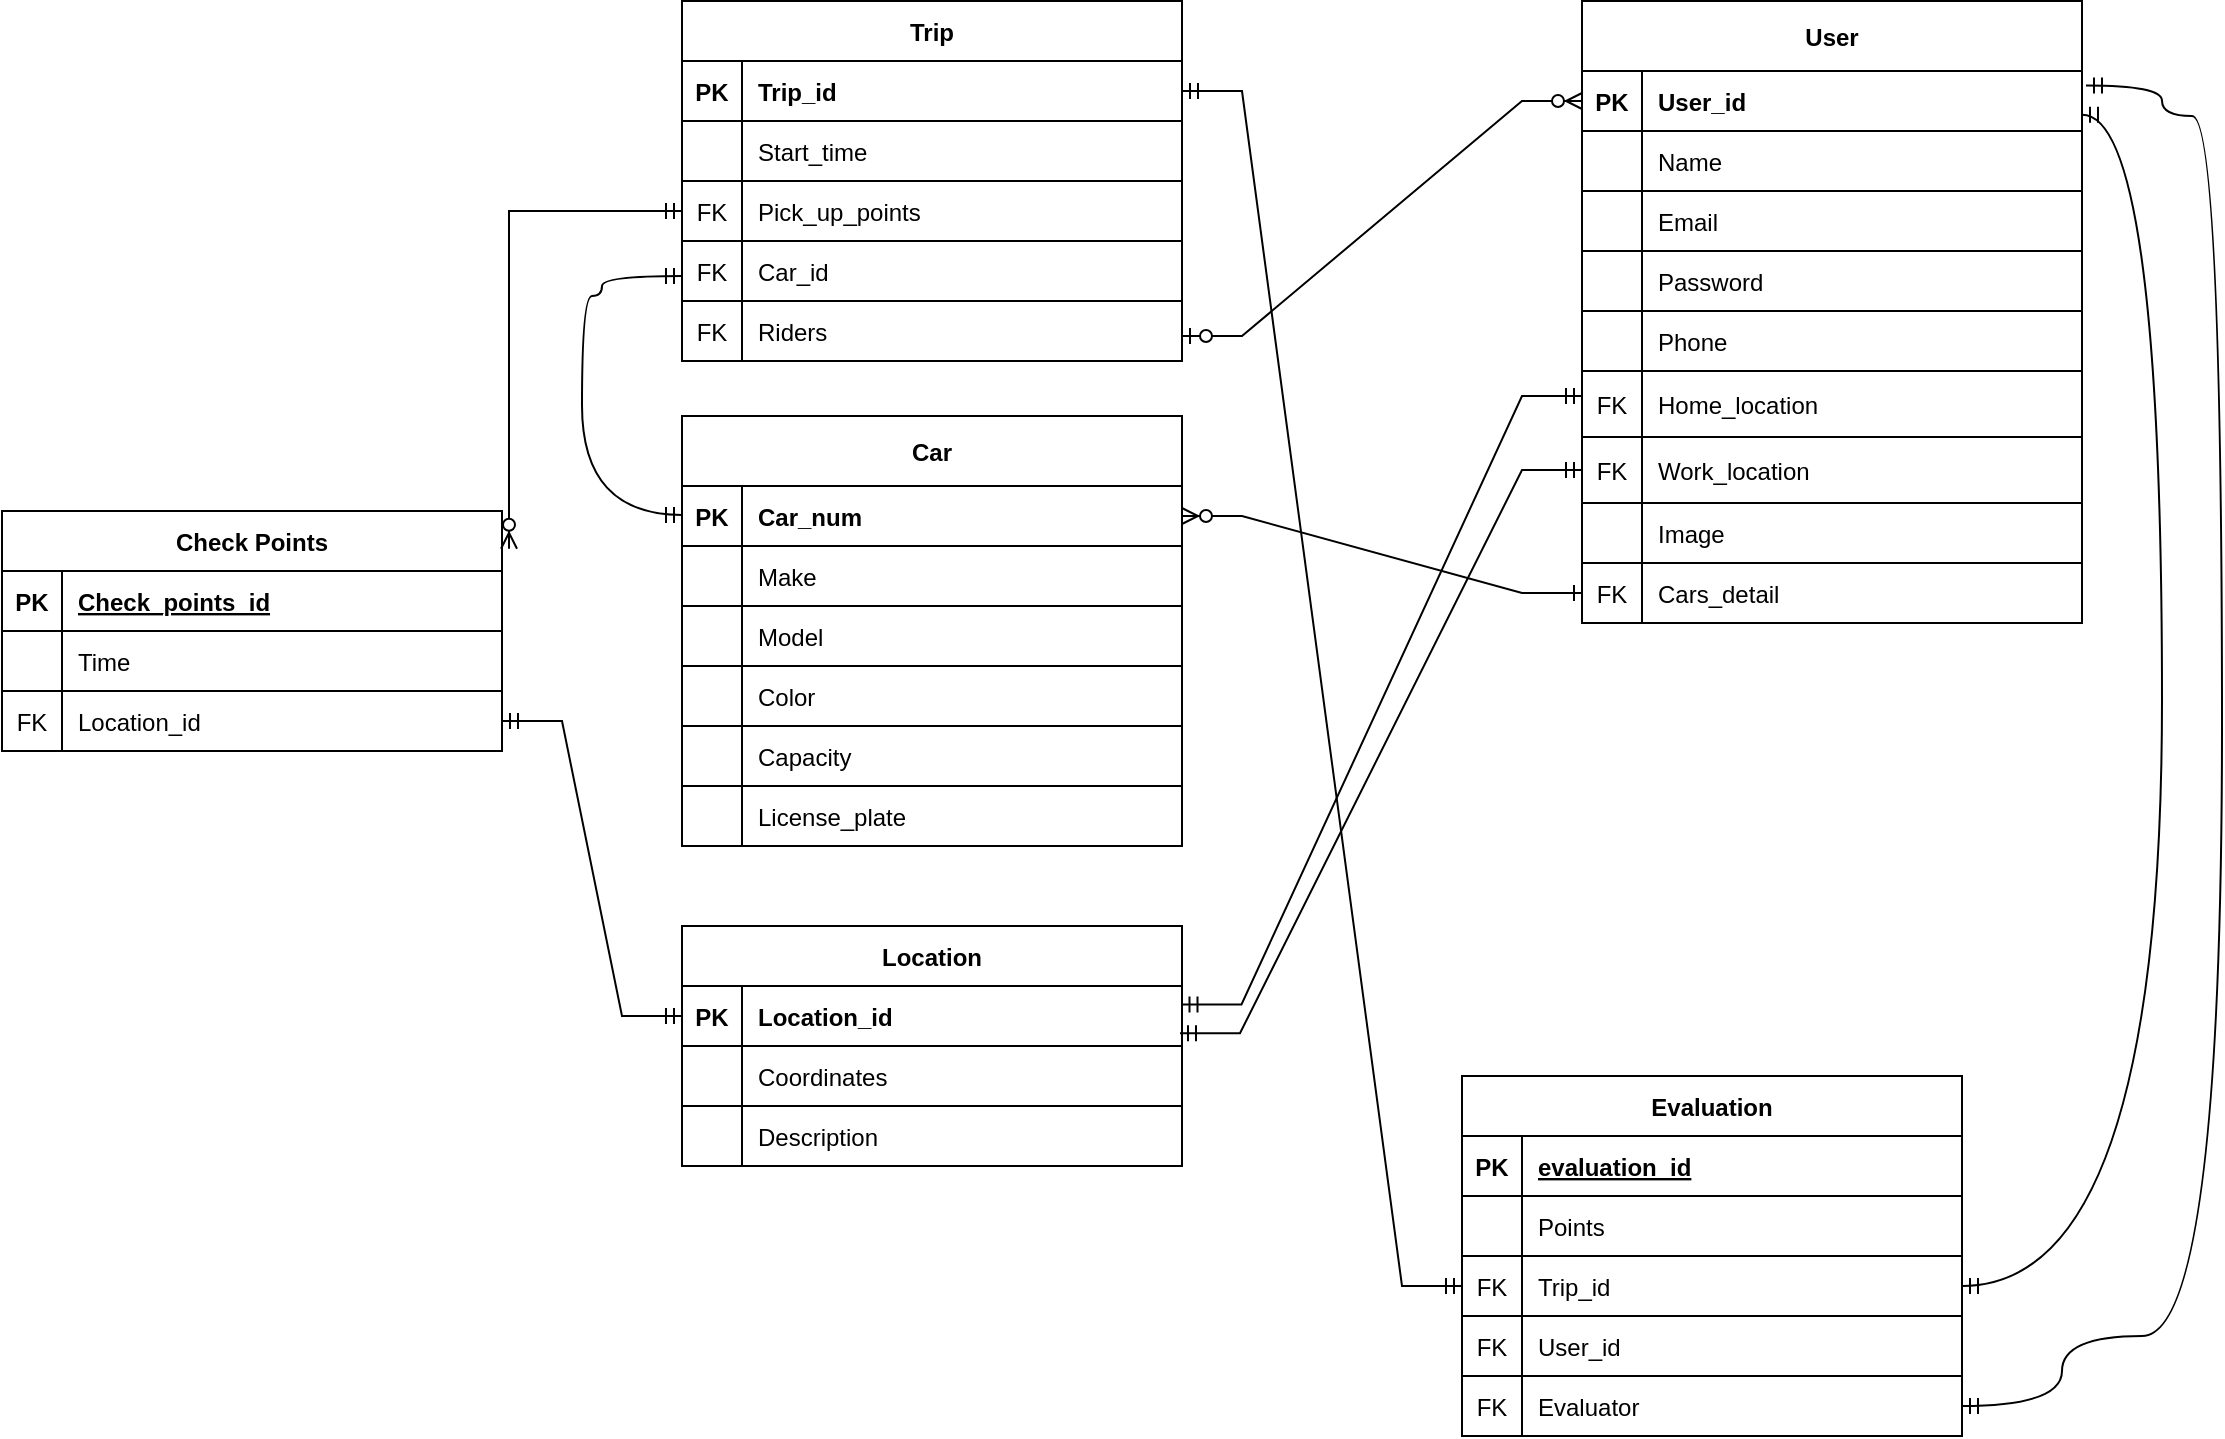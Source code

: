 <mxfile version="26.2.13">
  <diagram id="R2lEEEUBdFMjLlhIrx00" name="Page-1">
    <mxGraphModel dx="2078" dy="661" grid="1" gridSize="10" guides="1" tooltips="1" connect="1" arrows="1" fold="1" page="1" pageScale="1" pageWidth="850" pageHeight="1100" math="0" shadow="0" extFonts="Permanent Marker^https://fonts.googleapis.com/css?family=Permanent+Marker">
      <root>
        <mxCell id="0" />
        <mxCell id="1" parent="0" />
        <mxCell id="C-vyLk0tnHw3VtMMgP7b-13" value="Check Points" style="shape=table;startSize=30;container=1;collapsible=1;childLayout=tableLayout;fixedRows=1;rowLines=0;fontStyle=1;align=center;resizeLast=1;" parent="1" vertex="1">
          <mxGeometry x="-310" y="297.5" width="250" height="120" as="geometry" />
        </mxCell>
        <mxCell id="C-vyLk0tnHw3VtMMgP7b-14" value="" style="shape=partialRectangle;collapsible=0;dropTarget=0;pointerEvents=0;fillColor=none;points=[[0,0.5],[1,0.5]];portConstraint=eastwest;top=0;left=0;right=0;bottom=1;" parent="C-vyLk0tnHw3VtMMgP7b-13" vertex="1">
          <mxGeometry y="30" width="250" height="30" as="geometry" />
        </mxCell>
        <mxCell id="C-vyLk0tnHw3VtMMgP7b-15" value="PK" style="shape=partialRectangle;overflow=hidden;connectable=0;fillColor=none;top=0;left=0;bottom=0;right=0;fontStyle=1;" parent="C-vyLk0tnHw3VtMMgP7b-14" vertex="1">
          <mxGeometry width="30" height="30" as="geometry">
            <mxRectangle width="30" height="30" as="alternateBounds" />
          </mxGeometry>
        </mxCell>
        <mxCell id="C-vyLk0tnHw3VtMMgP7b-16" value="Check_points_id" style="shape=partialRectangle;overflow=hidden;connectable=0;fillColor=none;top=0;left=0;bottom=0;right=0;align=left;spacingLeft=6;fontStyle=5;" parent="C-vyLk0tnHw3VtMMgP7b-14" vertex="1">
          <mxGeometry x="30" width="220" height="30" as="geometry">
            <mxRectangle width="220" height="30" as="alternateBounds" />
          </mxGeometry>
        </mxCell>
        <mxCell id="C-vyLk0tnHw3VtMMgP7b-17" value="" style="shape=partialRectangle;collapsible=0;dropTarget=0;pointerEvents=0;fillColor=none;points=[[0,0.5],[1,0.5]];portConstraint=eastwest;top=0;left=0;right=0;bottom=0;" parent="C-vyLk0tnHw3VtMMgP7b-13" vertex="1">
          <mxGeometry y="60" width="250" height="30" as="geometry" />
        </mxCell>
        <mxCell id="C-vyLk0tnHw3VtMMgP7b-18" value="" style="shape=partialRectangle;overflow=hidden;connectable=0;fillColor=none;top=0;left=1;bottom=1;right=1;" parent="C-vyLk0tnHw3VtMMgP7b-17" vertex="1">
          <mxGeometry width="30" height="30" as="geometry">
            <mxRectangle width="30" height="30" as="alternateBounds" />
          </mxGeometry>
        </mxCell>
        <mxCell id="C-vyLk0tnHw3VtMMgP7b-19" value="Time" style="shape=partialRectangle;overflow=hidden;connectable=0;fillColor=none;top=0;left=1;bottom=1;right=1;align=left;spacingLeft=6;" parent="C-vyLk0tnHw3VtMMgP7b-17" vertex="1">
          <mxGeometry x="30" width="220" height="30" as="geometry">
            <mxRectangle width="220" height="30" as="alternateBounds" />
          </mxGeometry>
        </mxCell>
        <mxCell id="kjk0FV0bxq3CMaiR7lWV-228" style="shape=partialRectangle;collapsible=0;dropTarget=0;pointerEvents=0;fillColor=none;points=[[0,0.5],[1,0.5]];portConstraint=eastwest;top=0;left=0;right=0;bottom=0;" vertex="1" parent="C-vyLk0tnHw3VtMMgP7b-13">
          <mxGeometry y="90" width="250" height="30" as="geometry" />
        </mxCell>
        <mxCell id="kjk0FV0bxq3CMaiR7lWV-229" value="FK" style="shape=partialRectangle;overflow=hidden;connectable=0;fillColor=none;top=0;left=1;bottom=1;right=1;" vertex="1" parent="kjk0FV0bxq3CMaiR7lWV-228">
          <mxGeometry width="30" height="30" as="geometry">
            <mxRectangle width="30" height="30" as="alternateBounds" />
          </mxGeometry>
        </mxCell>
        <mxCell id="kjk0FV0bxq3CMaiR7lWV-230" value="Location_id" style="shape=partialRectangle;overflow=hidden;connectable=0;fillColor=none;top=0;left=1;bottom=1;right=1;align=left;spacingLeft=6;" vertex="1" parent="kjk0FV0bxq3CMaiR7lWV-228">
          <mxGeometry x="30" width="220" height="30" as="geometry">
            <mxRectangle width="220" height="30" as="alternateBounds" />
          </mxGeometry>
        </mxCell>
        <mxCell id="kjk0FV0bxq3CMaiR7lWV-24" value="" style="edgeStyle=entityRelationEdgeStyle;endArrow=ERzeroToMany;startArrow=ERone;endFill=1;startFill=0;rounded=0;entryX=1;entryY=0.5;entryDx=0;entryDy=0;exitX=0;exitY=0.5;exitDx=0;exitDy=0;" edge="1" parent="1" source="kjk0FV0bxq3CMaiR7lWV-275" target="kjk0FV0bxq3CMaiR7lWV-37">
          <mxGeometry width="100" height="100" relative="1" as="geometry">
            <mxPoint x="370" y="370" as="sourcePoint" />
            <mxPoint x="450" y="260" as="targetPoint" />
          </mxGeometry>
        </mxCell>
        <mxCell id="kjk0FV0bxq3CMaiR7lWV-36" value="Car" style="shape=table;startSize=35;container=1;collapsible=1;childLayout=tableLayout;fixedRows=1;rowLines=0;fontStyle=1;align=center;resizeLast=1;" vertex="1" parent="1">
          <mxGeometry x="30" y="250" width="250" height="215" as="geometry" />
        </mxCell>
        <mxCell id="kjk0FV0bxq3CMaiR7lWV-37" value="" style="shape=partialRectangle;collapsible=0;dropTarget=0;pointerEvents=0;fillColor=none;points=[[0,0.5],[1,0.5]];portConstraint=eastwest;top=0;left=0;right=0;bottom=1;" vertex="1" parent="kjk0FV0bxq3CMaiR7lWV-36">
          <mxGeometry y="35" width="250" height="30" as="geometry" />
        </mxCell>
        <mxCell id="kjk0FV0bxq3CMaiR7lWV-38" value="PK" style="shape=partialRectangle;overflow=hidden;connectable=0;fillColor=none;top=0;left=0;bottom=0;right=0;fontStyle=1;" vertex="1" parent="kjk0FV0bxq3CMaiR7lWV-37">
          <mxGeometry width="30" height="30" as="geometry">
            <mxRectangle width="30" height="30" as="alternateBounds" />
          </mxGeometry>
        </mxCell>
        <mxCell id="kjk0FV0bxq3CMaiR7lWV-39" value="Car_num" style="shape=partialRectangle;overflow=hidden;connectable=0;fillColor=none;top=0;left=0;bottom=0;right=0;align=left;spacingLeft=6;fontStyle=1;" vertex="1" parent="kjk0FV0bxq3CMaiR7lWV-37">
          <mxGeometry x="30" width="220" height="30" as="geometry">
            <mxRectangle width="220" height="30" as="alternateBounds" />
          </mxGeometry>
        </mxCell>
        <mxCell id="kjk0FV0bxq3CMaiR7lWV-40" value="" style="shape=partialRectangle;collapsible=0;dropTarget=0;pointerEvents=0;fillColor=none;points=[[0,0.5],[1,0.5]];portConstraint=eastwest;top=0;left=0;right=0;bottom=0;" vertex="1" parent="kjk0FV0bxq3CMaiR7lWV-36">
          <mxGeometry y="65" width="250" height="30" as="geometry" />
        </mxCell>
        <mxCell id="kjk0FV0bxq3CMaiR7lWV-41" value="" style="shape=partialRectangle;overflow=hidden;connectable=0;fillColor=none;top=0;left=1;bottom=1;right=0;" vertex="1" parent="kjk0FV0bxq3CMaiR7lWV-40">
          <mxGeometry width="30" height="30" as="geometry">
            <mxRectangle width="30" height="30" as="alternateBounds" />
          </mxGeometry>
        </mxCell>
        <mxCell id="kjk0FV0bxq3CMaiR7lWV-42" value="Make" style="shape=partialRectangle;overflow=hidden;connectable=0;fillColor=none;top=0;left=1;bottom=1;right=1;align=left;spacingLeft=6;" vertex="1" parent="kjk0FV0bxq3CMaiR7lWV-40">
          <mxGeometry x="30" width="220" height="30" as="geometry">
            <mxRectangle width="220" height="30" as="alternateBounds" />
          </mxGeometry>
        </mxCell>
        <mxCell id="kjk0FV0bxq3CMaiR7lWV-197" style="shape=partialRectangle;collapsible=0;dropTarget=0;pointerEvents=0;fillColor=none;points=[[0,0.5],[1,0.5]];portConstraint=eastwest;top=0;left=0;right=0;bottom=0;" vertex="1" parent="kjk0FV0bxq3CMaiR7lWV-36">
          <mxGeometry y="95" width="250" height="30" as="geometry" />
        </mxCell>
        <mxCell id="kjk0FV0bxq3CMaiR7lWV-198" style="shape=partialRectangle;overflow=hidden;connectable=0;fillColor=none;top=0;left=0;bottom=1;right=0;" vertex="1" parent="kjk0FV0bxq3CMaiR7lWV-197">
          <mxGeometry width="30" height="30" as="geometry">
            <mxRectangle width="30" height="30" as="alternateBounds" />
          </mxGeometry>
        </mxCell>
        <mxCell id="kjk0FV0bxq3CMaiR7lWV-199" value="Model" style="shape=partialRectangle;overflow=hidden;connectable=0;fillColor=none;top=0;left=1;bottom=1;right=1;align=left;spacingLeft=6;" vertex="1" parent="kjk0FV0bxq3CMaiR7lWV-197">
          <mxGeometry x="30" width="220" height="30" as="geometry">
            <mxRectangle width="220" height="30" as="alternateBounds" />
          </mxGeometry>
        </mxCell>
        <mxCell id="kjk0FV0bxq3CMaiR7lWV-43" value="" style="shape=partialRectangle;collapsible=0;dropTarget=0;pointerEvents=0;fillColor=none;points=[[0,0.5],[1,0.5]];portConstraint=eastwest;top=0;left=0;right=0;bottom=0;" vertex="1" parent="kjk0FV0bxq3CMaiR7lWV-36">
          <mxGeometry y="125" width="250" height="30" as="geometry" />
        </mxCell>
        <mxCell id="kjk0FV0bxq3CMaiR7lWV-44" value="" style="shape=partialRectangle;overflow=hidden;connectable=0;fillColor=none;top=0;left=0;bottom=1;right=0;" vertex="1" parent="kjk0FV0bxq3CMaiR7lWV-43">
          <mxGeometry width="30" height="30" as="geometry">
            <mxRectangle width="30" height="30" as="alternateBounds" />
          </mxGeometry>
        </mxCell>
        <mxCell id="kjk0FV0bxq3CMaiR7lWV-45" value="Color" style="shape=partialRectangle;overflow=hidden;connectable=0;fillColor=none;top=0;left=1;bottom=1;right=1;align=left;spacingLeft=6;" vertex="1" parent="kjk0FV0bxq3CMaiR7lWV-43">
          <mxGeometry x="30" width="220" height="30" as="geometry">
            <mxRectangle width="220" height="30" as="alternateBounds" />
          </mxGeometry>
        </mxCell>
        <mxCell id="kjk0FV0bxq3CMaiR7lWV-200" style="shape=partialRectangle;collapsible=0;dropTarget=0;pointerEvents=0;fillColor=none;points=[[0,0.5],[1,0.5]];portConstraint=eastwest;top=0;left=0;right=0;bottom=0;" vertex="1" parent="kjk0FV0bxq3CMaiR7lWV-36">
          <mxGeometry y="155" width="250" height="30" as="geometry" />
        </mxCell>
        <mxCell id="kjk0FV0bxq3CMaiR7lWV-201" style="shape=partialRectangle;overflow=hidden;connectable=0;fillColor=none;top=0;left=0;bottom=1;right=0;" vertex="1" parent="kjk0FV0bxq3CMaiR7lWV-200">
          <mxGeometry width="30" height="30" as="geometry">
            <mxRectangle width="30" height="30" as="alternateBounds" />
          </mxGeometry>
        </mxCell>
        <mxCell id="kjk0FV0bxq3CMaiR7lWV-202" value="Capacity" style="shape=partialRectangle;overflow=hidden;connectable=0;fillColor=none;top=0;left=1;bottom=1;right=1;align=left;spacingLeft=6;" vertex="1" parent="kjk0FV0bxq3CMaiR7lWV-200">
          <mxGeometry x="30" width="220" height="30" as="geometry">
            <mxRectangle width="220" height="30" as="alternateBounds" />
          </mxGeometry>
        </mxCell>
        <mxCell id="kjk0FV0bxq3CMaiR7lWV-203" style="shape=partialRectangle;collapsible=0;dropTarget=0;pointerEvents=0;fillColor=none;points=[[0,0.5],[1,0.5]];portConstraint=eastwest;top=0;left=0;right=0;bottom=0;" vertex="1" parent="kjk0FV0bxq3CMaiR7lWV-36">
          <mxGeometry y="185" width="250" height="30" as="geometry" />
        </mxCell>
        <mxCell id="kjk0FV0bxq3CMaiR7lWV-204" style="shape=partialRectangle;overflow=hidden;connectable=0;fillColor=none;top=0;left=0;bottom=1;right=0;" vertex="1" parent="kjk0FV0bxq3CMaiR7lWV-203">
          <mxGeometry width="30" height="30" as="geometry">
            <mxRectangle width="30" height="30" as="alternateBounds" />
          </mxGeometry>
        </mxCell>
        <mxCell id="kjk0FV0bxq3CMaiR7lWV-205" value="License_plate" style="shape=partialRectangle;overflow=hidden;connectable=0;fillColor=none;top=0;left=1;bottom=1;right=1;align=left;spacingLeft=6;" vertex="1" parent="kjk0FV0bxq3CMaiR7lWV-203">
          <mxGeometry x="30" width="220" height="30" as="geometry">
            <mxRectangle width="220" height="30" as="alternateBounds" />
          </mxGeometry>
        </mxCell>
        <mxCell id="kjk0FV0bxq3CMaiR7lWV-128" value="" style="group" vertex="1" connectable="0" parent="1">
          <mxGeometry x="30" y="42.5" width="250" height="180" as="geometry" />
        </mxCell>
        <mxCell id="kjk0FV0bxq3CMaiR7lWV-215" value="" style="group" vertex="1" connectable="0" parent="kjk0FV0bxq3CMaiR7lWV-128">
          <mxGeometry width="250" height="180" as="geometry" />
        </mxCell>
        <mxCell id="kjk0FV0bxq3CMaiR7lWV-217" value="" style="group" vertex="1" connectable="0" parent="kjk0FV0bxq3CMaiR7lWV-215">
          <mxGeometry width="250" height="180" as="geometry" />
        </mxCell>
        <mxCell id="kjk0FV0bxq3CMaiR7lWV-138" value="" style="group" vertex="1" connectable="0" parent="kjk0FV0bxq3CMaiR7lWV-217">
          <mxGeometry width="250" height="180" as="geometry" />
        </mxCell>
        <mxCell id="kjk0FV0bxq3CMaiR7lWV-216" value="" style="group" vertex="1" connectable="0" parent="kjk0FV0bxq3CMaiR7lWV-138">
          <mxGeometry width="250" height="180" as="geometry" />
        </mxCell>
        <mxCell id="kjk0FV0bxq3CMaiR7lWV-154" value="" style="group" vertex="1" connectable="0" parent="kjk0FV0bxq3CMaiR7lWV-216">
          <mxGeometry width="250" height="180" as="geometry" />
        </mxCell>
        <mxCell id="kjk0FV0bxq3CMaiR7lWV-106" value="Trip" style="shape=table;startSize=30;container=1;collapsible=1;childLayout=tableLayout;fixedRows=1;rowLines=0;fontStyle=1;align=center;resizeLast=1;" vertex="1" parent="kjk0FV0bxq3CMaiR7lWV-154">
          <mxGeometry width="250" height="180" as="geometry">
            <mxRectangle width="60" height="30" as="alternateBounds" />
          </mxGeometry>
        </mxCell>
        <mxCell id="kjk0FV0bxq3CMaiR7lWV-107" value="" style="shape=partialRectangle;collapsible=0;dropTarget=0;pointerEvents=0;fillColor=none;points=[[0,0.5],[1,0.5]];portConstraint=eastwest;top=0;left=0;right=0;bottom=1;" vertex="1" parent="kjk0FV0bxq3CMaiR7lWV-106">
          <mxGeometry y="30" width="250" height="30" as="geometry" />
        </mxCell>
        <mxCell id="kjk0FV0bxq3CMaiR7lWV-108" value="PK" style="shape=partialRectangle;overflow=hidden;connectable=0;fillColor=none;top=0;left=0;bottom=0;right=0;fontStyle=1;" vertex="1" parent="kjk0FV0bxq3CMaiR7lWV-107">
          <mxGeometry width="30" height="30" as="geometry">
            <mxRectangle width="30" height="30" as="alternateBounds" />
          </mxGeometry>
        </mxCell>
        <mxCell id="kjk0FV0bxq3CMaiR7lWV-109" value="Trip_id" style="shape=partialRectangle;overflow=hidden;connectable=0;fillColor=none;top=0;left=0;bottom=0;right=0;align=left;spacingLeft=6;fontStyle=1;" vertex="1" parent="kjk0FV0bxq3CMaiR7lWV-107">
          <mxGeometry x="30" width="220" height="30" as="geometry">
            <mxRectangle width="220" height="30" as="alternateBounds" />
          </mxGeometry>
        </mxCell>
        <mxCell id="kjk0FV0bxq3CMaiR7lWV-110" value="" style="shape=partialRectangle;collapsible=0;dropTarget=0;pointerEvents=0;fillColor=none;points=[[0,0.5],[1,0.5]];portConstraint=eastwest;top=0;left=0;right=0;bottom=0;" vertex="1" parent="kjk0FV0bxq3CMaiR7lWV-106">
          <mxGeometry y="60" width="250" height="30" as="geometry" />
        </mxCell>
        <mxCell id="kjk0FV0bxq3CMaiR7lWV-111" value="" style="shape=partialRectangle;overflow=hidden;connectable=0;fillColor=none;top=0;left=0;bottom=1;right=0;" vertex="1" parent="kjk0FV0bxq3CMaiR7lWV-110">
          <mxGeometry width="30" height="30" as="geometry">
            <mxRectangle width="30" height="30" as="alternateBounds" />
          </mxGeometry>
        </mxCell>
        <mxCell id="kjk0FV0bxq3CMaiR7lWV-112" value="Start_time" style="shape=partialRectangle;overflow=hidden;connectable=0;fillColor=none;top=0;left=0;bottom=1;right=0;align=left;spacingLeft=6;" vertex="1" parent="kjk0FV0bxq3CMaiR7lWV-110">
          <mxGeometry x="30" width="220" height="30" as="geometry">
            <mxRectangle width="220" height="30" as="alternateBounds" />
          </mxGeometry>
        </mxCell>
        <mxCell id="kjk0FV0bxq3CMaiR7lWV-113" value="" style="shape=partialRectangle;collapsible=0;dropTarget=0;pointerEvents=0;fillColor=none;points=[[0,0.5],[1,0.5]];portConstraint=eastwest;top=0;left=0;right=0;bottom=0;" vertex="1" parent="kjk0FV0bxq3CMaiR7lWV-106">
          <mxGeometry y="90" width="250" height="30" as="geometry" />
        </mxCell>
        <mxCell id="kjk0FV0bxq3CMaiR7lWV-114" value="FK" style="shape=partialRectangle;overflow=hidden;connectable=0;fillColor=none;top=0;left=0;bottom=1;right=0;" vertex="1" parent="kjk0FV0bxq3CMaiR7lWV-113">
          <mxGeometry width="30" height="30" as="geometry">
            <mxRectangle width="30" height="30" as="alternateBounds" />
          </mxGeometry>
        </mxCell>
        <mxCell id="kjk0FV0bxq3CMaiR7lWV-115" value="Pick_up_points" style="shape=partialRectangle;overflow=hidden;connectable=0;fillColor=none;top=0;left=0;bottom=1;right=0;align=left;spacingLeft=6;" vertex="1" parent="kjk0FV0bxq3CMaiR7lWV-113">
          <mxGeometry x="30" width="220" height="30" as="geometry">
            <mxRectangle width="220" height="30" as="alternateBounds" />
          </mxGeometry>
        </mxCell>
        <mxCell id="kjk0FV0bxq3CMaiR7lWV-221" style="shape=partialRectangle;collapsible=0;dropTarget=0;pointerEvents=0;fillColor=none;points=[[0,0.5],[1,0.5]];portConstraint=eastwest;top=0;left=0;right=0;bottom=0;" vertex="1" parent="kjk0FV0bxq3CMaiR7lWV-106">
          <mxGeometry y="120" width="250" height="30" as="geometry" />
        </mxCell>
        <mxCell id="kjk0FV0bxq3CMaiR7lWV-222" style="shape=partialRectangle;overflow=hidden;connectable=0;fillColor=none;top=0;left=0;bottom=1;right=0;" vertex="1" parent="kjk0FV0bxq3CMaiR7lWV-221">
          <mxGeometry width="30" height="30" as="geometry">
            <mxRectangle width="30" height="30" as="alternateBounds" />
          </mxGeometry>
        </mxCell>
        <mxCell id="kjk0FV0bxq3CMaiR7lWV-223" value="Car_id " style="shape=partialRectangle;overflow=hidden;connectable=0;fillColor=none;top=0;left=0;bottom=1;right=0;align=left;spacingLeft=6;" vertex="1" parent="kjk0FV0bxq3CMaiR7lWV-221">
          <mxGeometry x="30" width="220" height="30" as="geometry">
            <mxRectangle width="220" height="30" as="alternateBounds" />
          </mxGeometry>
        </mxCell>
        <mxCell id="kjk0FV0bxq3CMaiR7lWV-224" style="shape=partialRectangle;collapsible=0;dropTarget=0;pointerEvents=0;fillColor=none;points=[[0,0.5],[1,0.5]];portConstraint=eastwest;top=0;left=0;right=0;bottom=0;" vertex="1" parent="kjk0FV0bxq3CMaiR7lWV-106">
          <mxGeometry y="150" width="250" height="30" as="geometry" />
        </mxCell>
        <mxCell id="kjk0FV0bxq3CMaiR7lWV-225" value="FK" style="shape=partialRectangle;overflow=hidden;connectable=0;fillColor=none;top=0;left=0;bottom=1;right=0;" vertex="1" parent="kjk0FV0bxq3CMaiR7lWV-224">
          <mxGeometry width="30" height="30" as="geometry">
            <mxRectangle width="30" height="30" as="alternateBounds" />
          </mxGeometry>
        </mxCell>
        <mxCell id="kjk0FV0bxq3CMaiR7lWV-226" value="Riders" style="shape=partialRectangle;overflow=hidden;connectable=0;fillColor=none;top=0;left=0;bottom=1;right=0;align=left;spacingLeft=6;" vertex="1" parent="kjk0FV0bxq3CMaiR7lWV-224">
          <mxGeometry x="30" width="220" height="30" as="geometry">
            <mxRectangle width="220" height="30" as="alternateBounds" />
          </mxGeometry>
        </mxCell>
        <mxCell id="kjk0FV0bxq3CMaiR7lWV-153" value="FK" style="shape=partialRectangle;overflow=hidden;connectable=0;fillColor=none;top=0;left=0;bottom=1;right=0;" vertex="1" parent="kjk0FV0bxq3CMaiR7lWV-154">
          <mxGeometry y="120" width="30" height="30" as="geometry">
            <mxRectangle width="30" height="30" as="alternateBounds" />
          </mxGeometry>
        </mxCell>
        <mxCell id="kjk0FV0bxq3CMaiR7lWV-234" value="Evaluation" style="shape=table;startSize=30;container=1;collapsible=1;childLayout=tableLayout;fixedRows=1;rowLines=0;fontStyle=1;align=center;resizeLast=1;" vertex="1" parent="1">
          <mxGeometry x="420" y="580" width="250" height="180" as="geometry" />
        </mxCell>
        <mxCell id="kjk0FV0bxq3CMaiR7lWV-235" value="" style="shape=partialRectangle;collapsible=0;dropTarget=0;pointerEvents=0;fillColor=none;points=[[0,0.5],[1,0.5]];portConstraint=eastwest;top=0;left=0;right=0;bottom=1;" vertex="1" parent="kjk0FV0bxq3CMaiR7lWV-234">
          <mxGeometry y="30" width="250" height="30" as="geometry" />
        </mxCell>
        <mxCell id="kjk0FV0bxq3CMaiR7lWV-236" value="PK" style="shape=partialRectangle;overflow=hidden;connectable=0;fillColor=none;top=0;left=0;bottom=0;right=0;fontStyle=1;" vertex="1" parent="kjk0FV0bxq3CMaiR7lWV-235">
          <mxGeometry width="30" height="30" as="geometry">
            <mxRectangle width="30" height="30" as="alternateBounds" />
          </mxGeometry>
        </mxCell>
        <mxCell id="kjk0FV0bxq3CMaiR7lWV-237" value="evaluation_id" style="shape=partialRectangle;overflow=hidden;connectable=0;fillColor=none;top=0;left=0;bottom=0;right=0;align=left;spacingLeft=6;fontStyle=5;" vertex="1" parent="kjk0FV0bxq3CMaiR7lWV-235">
          <mxGeometry x="30" width="220" height="30" as="geometry">
            <mxRectangle width="220" height="30" as="alternateBounds" />
          </mxGeometry>
        </mxCell>
        <mxCell id="kjk0FV0bxq3CMaiR7lWV-238" value="" style="shape=partialRectangle;collapsible=0;dropTarget=0;pointerEvents=0;fillColor=none;points=[[0,0.5],[1,0.5]];portConstraint=eastwest;top=0;left=0;right=0;bottom=0;" vertex="1" parent="kjk0FV0bxq3CMaiR7lWV-234">
          <mxGeometry y="60" width="250" height="30" as="geometry" />
        </mxCell>
        <mxCell id="kjk0FV0bxq3CMaiR7lWV-239" value="" style="shape=partialRectangle;overflow=hidden;connectable=0;fillColor=none;top=0;left=1;bottom=1;right=1;" vertex="1" parent="kjk0FV0bxq3CMaiR7lWV-238">
          <mxGeometry width="30" height="30" as="geometry">
            <mxRectangle width="30" height="30" as="alternateBounds" />
          </mxGeometry>
        </mxCell>
        <mxCell id="kjk0FV0bxq3CMaiR7lWV-240" value="Points" style="shape=partialRectangle;overflow=hidden;connectable=0;fillColor=none;top=0;left=1;bottom=1;right=1;align=left;spacingLeft=6;" vertex="1" parent="kjk0FV0bxq3CMaiR7lWV-238">
          <mxGeometry x="30" width="220" height="30" as="geometry">
            <mxRectangle width="220" height="30" as="alternateBounds" />
          </mxGeometry>
        </mxCell>
        <mxCell id="kjk0FV0bxq3CMaiR7lWV-241" style="shape=partialRectangle;collapsible=0;dropTarget=0;pointerEvents=0;fillColor=none;points=[[0,0.5],[1,0.5]];portConstraint=eastwest;top=0;left=0;right=0;bottom=0;" vertex="1" parent="kjk0FV0bxq3CMaiR7lWV-234">
          <mxGeometry y="90" width="250" height="30" as="geometry" />
        </mxCell>
        <mxCell id="kjk0FV0bxq3CMaiR7lWV-242" value="FK" style="shape=partialRectangle;overflow=hidden;connectable=0;fillColor=none;top=0;left=1;bottom=1;right=1;" vertex="1" parent="kjk0FV0bxq3CMaiR7lWV-241">
          <mxGeometry width="30" height="30" as="geometry">
            <mxRectangle width="30" height="30" as="alternateBounds" />
          </mxGeometry>
        </mxCell>
        <mxCell id="kjk0FV0bxq3CMaiR7lWV-243" value="Trip_id" style="shape=partialRectangle;overflow=hidden;connectable=0;fillColor=none;top=0;left=1;bottom=1;right=1;align=left;spacingLeft=6;" vertex="1" parent="kjk0FV0bxq3CMaiR7lWV-241">
          <mxGeometry x="30" width="220" height="30" as="geometry">
            <mxRectangle width="220" height="30" as="alternateBounds" />
          </mxGeometry>
        </mxCell>
        <mxCell id="kjk0FV0bxq3CMaiR7lWV-247" style="shape=partialRectangle;collapsible=0;dropTarget=0;pointerEvents=0;fillColor=none;points=[[0,0.5],[1,0.5]];portConstraint=eastwest;top=0;left=0;right=0;bottom=0;" vertex="1" parent="kjk0FV0bxq3CMaiR7lWV-234">
          <mxGeometry y="120" width="250" height="30" as="geometry" />
        </mxCell>
        <mxCell id="kjk0FV0bxq3CMaiR7lWV-248" value="FK" style="shape=partialRectangle;overflow=hidden;connectable=0;fillColor=none;top=0;left=1;bottom=1;right=1;" vertex="1" parent="kjk0FV0bxq3CMaiR7lWV-247">
          <mxGeometry width="30" height="30" as="geometry">
            <mxRectangle width="30" height="30" as="alternateBounds" />
          </mxGeometry>
        </mxCell>
        <mxCell id="kjk0FV0bxq3CMaiR7lWV-249" value="User_id" style="shape=partialRectangle;overflow=hidden;connectable=0;fillColor=none;top=0;left=1;bottom=1;right=1;align=left;spacingLeft=6;" vertex="1" parent="kjk0FV0bxq3CMaiR7lWV-247">
          <mxGeometry x="30" width="220" height="30" as="geometry">
            <mxRectangle width="220" height="30" as="alternateBounds" />
          </mxGeometry>
        </mxCell>
        <mxCell id="kjk0FV0bxq3CMaiR7lWV-244" style="shape=partialRectangle;collapsible=0;dropTarget=0;pointerEvents=0;fillColor=none;points=[[0,0.5],[1,0.5]];portConstraint=eastwest;top=0;left=0;right=0;bottom=0;" vertex="1" parent="kjk0FV0bxq3CMaiR7lWV-234">
          <mxGeometry y="150" width="250" height="30" as="geometry" />
        </mxCell>
        <mxCell id="kjk0FV0bxq3CMaiR7lWV-245" value="FK" style="shape=partialRectangle;overflow=hidden;connectable=0;fillColor=none;top=0;left=1;bottom=1;right=1;" vertex="1" parent="kjk0FV0bxq3CMaiR7lWV-244">
          <mxGeometry width="30" height="30" as="geometry">
            <mxRectangle width="30" height="30" as="alternateBounds" />
          </mxGeometry>
        </mxCell>
        <mxCell id="kjk0FV0bxq3CMaiR7lWV-246" value="Evaluator" style="shape=partialRectangle;overflow=hidden;connectable=0;fillColor=none;top=0;left=1;bottom=1;right=1;align=left;spacingLeft=6;" vertex="1" parent="kjk0FV0bxq3CMaiR7lWV-244">
          <mxGeometry x="30" width="220" height="30" as="geometry">
            <mxRectangle width="220" height="30" as="alternateBounds" />
          </mxGeometry>
        </mxCell>
        <mxCell id="kjk0FV0bxq3CMaiR7lWV-171" value="Location" style="shape=table;startSize=30;container=1;collapsible=1;childLayout=tableLayout;fixedRows=1;rowLines=0;fontStyle=1;align=center;resizeLast=1;" vertex="1" parent="1">
          <mxGeometry x="30" y="505" width="250" height="120" as="geometry">
            <mxRectangle width="60" height="30" as="alternateBounds" />
          </mxGeometry>
        </mxCell>
        <mxCell id="kjk0FV0bxq3CMaiR7lWV-279" style="shape=partialRectangle;collapsible=0;dropTarget=0;pointerEvents=0;fillColor=none;points=[[0,0.5],[1,0.5]];portConstraint=eastwest;top=0;left=0;right=0;bottom=0;" vertex="1" parent="kjk0FV0bxq3CMaiR7lWV-171">
          <mxGeometry y="30" width="250" height="30" as="geometry" />
        </mxCell>
        <mxCell id="kjk0FV0bxq3CMaiR7lWV-280" value="PK" style="shape=partialRectangle;overflow=hidden;connectable=0;fillColor=none;top=0;left=0;bottom=1;right=0;fontStyle=1" vertex="1" parent="kjk0FV0bxq3CMaiR7lWV-279">
          <mxGeometry width="30" height="30" as="geometry">
            <mxRectangle width="30" height="30" as="alternateBounds" />
          </mxGeometry>
        </mxCell>
        <mxCell id="kjk0FV0bxq3CMaiR7lWV-281" value="Location_id" style="shape=partialRectangle;overflow=hidden;connectable=0;fillColor=none;top=0;left=0;bottom=1;right=0;align=left;spacingLeft=6;fontStyle=1" vertex="1" parent="kjk0FV0bxq3CMaiR7lWV-279">
          <mxGeometry x="30" width="220" height="30" as="geometry">
            <mxRectangle width="220" height="30" as="alternateBounds" />
          </mxGeometry>
        </mxCell>
        <mxCell id="kjk0FV0bxq3CMaiR7lWV-175" value="" style="shape=partialRectangle;collapsible=0;dropTarget=0;pointerEvents=0;fillColor=none;points=[[0,0.5],[1,0.5]];portConstraint=eastwest;top=0;left=0;right=0;bottom=0;" vertex="1" parent="kjk0FV0bxq3CMaiR7lWV-171">
          <mxGeometry y="60" width="250" height="30" as="geometry" />
        </mxCell>
        <mxCell id="kjk0FV0bxq3CMaiR7lWV-176" value="" style="shape=partialRectangle;overflow=hidden;connectable=0;fillColor=none;top=0;left=0;bottom=1;right=0;" vertex="1" parent="kjk0FV0bxq3CMaiR7lWV-175">
          <mxGeometry width="30" height="30" as="geometry">
            <mxRectangle width="30" height="30" as="alternateBounds" />
          </mxGeometry>
        </mxCell>
        <mxCell id="kjk0FV0bxq3CMaiR7lWV-177" value="Coordinates" style="shape=partialRectangle;overflow=hidden;connectable=0;fillColor=none;top=0;left=0;bottom=1;right=0;align=left;spacingLeft=6;" vertex="1" parent="kjk0FV0bxq3CMaiR7lWV-175">
          <mxGeometry x="30" width="220" height="30" as="geometry">
            <mxRectangle width="220" height="30" as="alternateBounds" />
          </mxGeometry>
        </mxCell>
        <mxCell id="kjk0FV0bxq3CMaiR7lWV-178" value="" style="shape=partialRectangle;collapsible=0;dropTarget=0;pointerEvents=0;fillColor=none;points=[[0,0.5],[1,0.5]];portConstraint=eastwest;top=0;left=0;right=0;bottom=0;" vertex="1" parent="kjk0FV0bxq3CMaiR7lWV-171">
          <mxGeometry y="90" width="250" height="30" as="geometry" />
        </mxCell>
        <mxCell id="kjk0FV0bxq3CMaiR7lWV-179" value="" style="shape=partialRectangle;overflow=hidden;connectable=0;fillColor=none;top=0;left=0;bottom=1;right=0;" vertex="1" parent="kjk0FV0bxq3CMaiR7lWV-178">
          <mxGeometry width="30" height="30" as="geometry">
            <mxRectangle width="30" height="30" as="alternateBounds" />
          </mxGeometry>
        </mxCell>
        <mxCell id="kjk0FV0bxq3CMaiR7lWV-180" value="Description" style="shape=partialRectangle;overflow=hidden;connectable=0;fillColor=none;top=0;left=0;bottom=1;right=0;align=left;spacingLeft=6;" vertex="1" parent="kjk0FV0bxq3CMaiR7lWV-178">
          <mxGeometry x="30" width="220" height="30" as="geometry">
            <mxRectangle width="220" height="30" as="alternateBounds" />
          </mxGeometry>
        </mxCell>
        <mxCell id="kjk0FV0bxq3CMaiR7lWV-250" value="User" style="shape=table;startSize=35;container=1;collapsible=1;childLayout=tableLayout;fixedRows=1;rowLines=0;fontStyle=1;align=center;resizeLast=1;" vertex="1" parent="1">
          <mxGeometry x="480" y="42.5" width="250" height="311" as="geometry" />
        </mxCell>
        <mxCell id="kjk0FV0bxq3CMaiR7lWV-251" value="" style="shape=partialRectangle;collapsible=0;dropTarget=0;pointerEvents=0;fillColor=none;points=[[0,0.5],[1,0.5]];portConstraint=eastwest;top=0;left=0;right=0;bottom=1;" vertex="1" parent="kjk0FV0bxq3CMaiR7lWV-250">
          <mxGeometry y="35" width="250" height="30" as="geometry" />
        </mxCell>
        <mxCell id="kjk0FV0bxq3CMaiR7lWV-252" value="PK" style="shape=partialRectangle;overflow=hidden;connectable=0;fillColor=none;top=0;left=0;bottom=0;right=0;fontStyle=1;" vertex="1" parent="kjk0FV0bxq3CMaiR7lWV-251">
          <mxGeometry width="30" height="30" as="geometry">
            <mxRectangle width="30" height="30" as="alternateBounds" />
          </mxGeometry>
        </mxCell>
        <mxCell id="kjk0FV0bxq3CMaiR7lWV-253" value="User_id" style="shape=partialRectangle;overflow=hidden;connectable=0;fillColor=none;top=0;left=0;bottom=0;right=0;align=left;spacingLeft=6;fontStyle=1;" vertex="1" parent="kjk0FV0bxq3CMaiR7lWV-251">
          <mxGeometry x="30" width="220" height="30" as="geometry">
            <mxRectangle width="220" height="30" as="alternateBounds" />
          </mxGeometry>
        </mxCell>
        <mxCell id="kjk0FV0bxq3CMaiR7lWV-269" style="shape=partialRectangle;collapsible=0;dropTarget=0;pointerEvents=0;fillColor=none;points=[[0,0.5],[1,0.5]];portConstraint=eastwest;top=0;left=0;right=0;bottom=1;" vertex="1" parent="kjk0FV0bxq3CMaiR7lWV-250">
          <mxGeometry y="65" width="250" height="30" as="geometry" />
        </mxCell>
        <mxCell id="kjk0FV0bxq3CMaiR7lWV-270" style="shape=partialRectangle;overflow=hidden;connectable=0;fillColor=none;top=0;left=0;bottom=0;right=0;fontStyle=1;" vertex="1" parent="kjk0FV0bxq3CMaiR7lWV-269">
          <mxGeometry width="30" height="30" as="geometry">
            <mxRectangle width="30" height="30" as="alternateBounds" />
          </mxGeometry>
        </mxCell>
        <mxCell id="kjk0FV0bxq3CMaiR7lWV-271" value="Name" style="shape=partialRectangle;overflow=hidden;connectable=0;fillColor=none;top=0;left=0;bottom=0;right=0;align=left;spacingLeft=6;fontStyle=0;" vertex="1" parent="kjk0FV0bxq3CMaiR7lWV-269">
          <mxGeometry x="30" width="220" height="30" as="geometry">
            <mxRectangle width="220" height="30" as="alternateBounds" />
          </mxGeometry>
        </mxCell>
        <mxCell id="kjk0FV0bxq3CMaiR7lWV-254" value="" style="shape=partialRectangle;collapsible=0;dropTarget=0;pointerEvents=0;fillColor=none;points=[[0,0.5],[1,0.5]];portConstraint=eastwest;top=0;left=0;right=0;bottom=0;" vertex="1" parent="kjk0FV0bxq3CMaiR7lWV-250">
          <mxGeometry y="95" width="250" height="30" as="geometry" />
        </mxCell>
        <mxCell id="kjk0FV0bxq3CMaiR7lWV-255" value="" style="shape=partialRectangle;overflow=hidden;connectable=0;fillColor=none;top=0;left=1;bottom=1;right=0;" vertex="1" parent="kjk0FV0bxq3CMaiR7lWV-254">
          <mxGeometry width="30" height="30" as="geometry">
            <mxRectangle width="30" height="30" as="alternateBounds" />
          </mxGeometry>
        </mxCell>
        <mxCell id="kjk0FV0bxq3CMaiR7lWV-256" value="Email" style="shape=partialRectangle;overflow=hidden;connectable=0;fillColor=none;top=0;left=1;bottom=1;right=1;align=left;spacingLeft=6;" vertex="1" parent="kjk0FV0bxq3CMaiR7lWV-254">
          <mxGeometry x="30" width="220" height="30" as="geometry">
            <mxRectangle width="220" height="30" as="alternateBounds" />
          </mxGeometry>
        </mxCell>
        <mxCell id="kjk0FV0bxq3CMaiR7lWV-257" style="shape=partialRectangle;collapsible=0;dropTarget=0;pointerEvents=0;fillColor=none;points=[[0,0.5],[1,0.5]];portConstraint=eastwest;top=0;left=0;right=0;bottom=0;" vertex="1" parent="kjk0FV0bxq3CMaiR7lWV-250">
          <mxGeometry y="125" width="250" height="30" as="geometry" />
        </mxCell>
        <mxCell id="kjk0FV0bxq3CMaiR7lWV-258" style="shape=partialRectangle;overflow=hidden;connectable=0;fillColor=none;top=0;left=0;bottom=1;right=0;" vertex="1" parent="kjk0FV0bxq3CMaiR7lWV-257">
          <mxGeometry width="30" height="30" as="geometry">
            <mxRectangle width="30" height="30" as="alternateBounds" />
          </mxGeometry>
        </mxCell>
        <mxCell id="kjk0FV0bxq3CMaiR7lWV-259" value="Password" style="shape=partialRectangle;overflow=hidden;connectable=0;fillColor=none;top=0;left=1;bottom=1;right=1;align=left;spacingLeft=6;" vertex="1" parent="kjk0FV0bxq3CMaiR7lWV-257">
          <mxGeometry x="30" width="220" height="30" as="geometry">
            <mxRectangle width="220" height="30" as="alternateBounds" />
          </mxGeometry>
        </mxCell>
        <mxCell id="kjk0FV0bxq3CMaiR7lWV-260" value="" style="shape=partialRectangle;collapsible=0;dropTarget=0;pointerEvents=0;fillColor=none;points=[[0,0.5],[1,0.5]];portConstraint=eastwest;top=0;left=0;right=0;bottom=0;" vertex="1" parent="kjk0FV0bxq3CMaiR7lWV-250">
          <mxGeometry y="155" width="250" height="30" as="geometry" />
        </mxCell>
        <mxCell id="kjk0FV0bxq3CMaiR7lWV-261" value="" style="shape=partialRectangle;overflow=hidden;connectable=0;fillColor=none;top=0;left=0;bottom=1;right=0;" vertex="1" parent="kjk0FV0bxq3CMaiR7lWV-260">
          <mxGeometry width="30" height="30" as="geometry">
            <mxRectangle width="30" height="30" as="alternateBounds" />
          </mxGeometry>
        </mxCell>
        <mxCell id="kjk0FV0bxq3CMaiR7lWV-262" value="Phone" style="shape=partialRectangle;overflow=hidden;connectable=0;fillColor=none;top=0;left=1;bottom=1;right=1;align=left;spacingLeft=6;" vertex="1" parent="kjk0FV0bxq3CMaiR7lWV-260">
          <mxGeometry x="30" width="220" height="30" as="geometry">
            <mxRectangle width="220" height="30" as="alternateBounds" />
          </mxGeometry>
        </mxCell>
        <mxCell id="kjk0FV0bxq3CMaiR7lWV-263" style="shape=partialRectangle;collapsible=0;dropTarget=0;pointerEvents=0;fillColor=none;points=[[0,0.5],[1,0.5]];portConstraint=eastwest;top=0;left=0;right=0;bottom=0;" vertex="1" parent="kjk0FV0bxq3CMaiR7lWV-250">
          <mxGeometry y="185" width="250" height="33" as="geometry" />
        </mxCell>
        <mxCell id="kjk0FV0bxq3CMaiR7lWV-264" value="FK" style="shape=partialRectangle;overflow=hidden;connectable=0;fillColor=none;top=0;left=0;bottom=1;right=0;" vertex="1" parent="kjk0FV0bxq3CMaiR7lWV-263">
          <mxGeometry width="30" height="33" as="geometry">
            <mxRectangle width="30" height="33" as="alternateBounds" />
          </mxGeometry>
        </mxCell>
        <mxCell id="kjk0FV0bxq3CMaiR7lWV-265" value="Home_location" style="shape=partialRectangle;overflow=hidden;connectable=0;fillColor=none;top=0;left=1;bottom=1;right=1;align=left;spacingLeft=6;" vertex="1" parent="kjk0FV0bxq3CMaiR7lWV-263">
          <mxGeometry x="30" width="220" height="33" as="geometry">
            <mxRectangle width="220" height="33" as="alternateBounds" />
          </mxGeometry>
        </mxCell>
        <mxCell id="kjk0FV0bxq3CMaiR7lWV-272" style="shape=partialRectangle;collapsible=0;dropTarget=0;pointerEvents=0;fillColor=none;points=[[0,0.5],[1,0.5]];portConstraint=eastwest;top=0;left=0;right=0;bottom=0;" vertex="1" parent="kjk0FV0bxq3CMaiR7lWV-250">
          <mxGeometry y="218" width="250" height="33" as="geometry" />
        </mxCell>
        <mxCell id="kjk0FV0bxq3CMaiR7lWV-273" value="FK" style="shape=partialRectangle;overflow=hidden;connectable=0;fillColor=none;top=0;left=0;bottom=1;right=0;" vertex="1" parent="kjk0FV0bxq3CMaiR7lWV-272">
          <mxGeometry width="30" height="33" as="geometry">
            <mxRectangle width="30" height="33" as="alternateBounds" />
          </mxGeometry>
        </mxCell>
        <mxCell id="kjk0FV0bxq3CMaiR7lWV-274" value="Work_location" style="shape=partialRectangle;overflow=hidden;connectable=0;fillColor=none;top=0;left=1;bottom=1;right=1;align=left;spacingLeft=6;" vertex="1" parent="kjk0FV0bxq3CMaiR7lWV-272">
          <mxGeometry x="30" width="220" height="33" as="geometry">
            <mxRectangle width="220" height="33" as="alternateBounds" />
          </mxGeometry>
        </mxCell>
        <mxCell id="kjk0FV0bxq3CMaiR7lWV-266" style="shape=partialRectangle;collapsible=0;dropTarget=0;pointerEvents=0;fillColor=none;points=[[0,0.5],[1,0.5]];portConstraint=eastwest;top=0;left=0;right=0;bottom=0;" vertex="1" parent="kjk0FV0bxq3CMaiR7lWV-250">
          <mxGeometry y="251" width="250" height="30" as="geometry" />
        </mxCell>
        <mxCell id="kjk0FV0bxq3CMaiR7lWV-267" style="shape=partialRectangle;overflow=hidden;connectable=0;fillColor=none;top=0;left=0;bottom=1;right=0;" vertex="1" parent="kjk0FV0bxq3CMaiR7lWV-266">
          <mxGeometry width="30" height="30" as="geometry">
            <mxRectangle width="30" height="30" as="alternateBounds" />
          </mxGeometry>
        </mxCell>
        <mxCell id="kjk0FV0bxq3CMaiR7lWV-268" value="Image" style="shape=partialRectangle;overflow=hidden;connectable=0;fillColor=none;top=0;left=1;bottom=1;right=1;align=left;spacingLeft=6;" vertex="1" parent="kjk0FV0bxq3CMaiR7lWV-266">
          <mxGeometry x="30" width="220" height="30" as="geometry">
            <mxRectangle width="220" height="30" as="alternateBounds" />
          </mxGeometry>
        </mxCell>
        <mxCell id="kjk0FV0bxq3CMaiR7lWV-275" style="shape=partialRectangle;collapsible=0;dropTarget=0;pointerEvents=0;fillColor=none;points=[[0,0.5],[1,0.5]];portConstraint=eastwest;top=0;left=0;right=0;bottom=0;" vertex="1" parent="kjk0FV0bxq3CMaiR7lWV-250">
          <mxGeometry y="281" width="250" height="30" as="geometry" />
        </mxCell>
        <mxCell id="kjk0FV0bxq3CMaiR7lWV-276" value="FK" style="shape=partialRectangle;overflow=hidden;connectable=0;fillColor=none;top=0;left=0;bottom=1;right=0;" vertex="1" parent="kjk0FV0bxq3CMaiR7lWV-275">
          <mxGeometry width="30" height="30" as="geometry">
            <mxRectangle width="30" height="30" as="alternateBounds" />
          </mxGeometry>
        </mxCell>
        <mxCell id="kjk0FV0bxq3CMaiR7lWV-277" value="Cars_detail" style="shape=partialRectangle;overflow=hidden;connectable=0;fillColor=none;top=0;left=1;bottom=1;right=1;align=left;spacingLeft=6;" vertex="1" parent="kjk0FV0bxq3CMaiR7lWV-275">
          <mxGeometry x="30" width="220" height="30" as="geometry">
            <mxRectangle width="220" height="30" as="alternateBounds" />
          </mxGeometry>
        </mxCell>
        <mxCell id="kjk0FV0bxq3CMaiR7lWV-296" value="" style="edgeStyle=entityRelationEdgeStyle;fontSize=12;html=1;endArrow=ERmandOne;startArrow=ERmandOne;rounded=0;elbow=vertical;exitX=0.999;exitY=0.309;exitDx=0;exitDy=0;exitPerimeter=0;" edge="1" parent="1" source="kjk0FV0bxq3CMaiR7lWV-279">
          <mxGeometry width="100" height="100" relative="1" as="geometry">
            <mxPoint x="380" y="340" as="sourcePoint" />
            <mxPoint x="480" y="240" as="targetPoint" />
          </mxGeometry>
        </mxCell>
        <mxCell id="kjk0FV0bxq3CMaiR7lWV-297" value="" style="edgeStyle=entityRelationEdgeStyle;fontSize=12;html=1;endArrow=ERmandOne;startArrow=ERmandOne;rounded=0;elbow=vertical;exitX=0.996;exitY=0.787;exitDx=0;exitDy=0;entryX=0;entryY=0.5;entryDx=0;entryDy=0;exitPerimeter=0;" edge="1" parent="1" source="kjk0FV0bxq3CMaiR7lWV-279" target="kjk0FV0bxq3CMaiR7lWV-272">
          <mxGeometry width="100" height="100" relative="1" as="geometry">
            <mxPoint x="290" y="560" as="sourcePoint" />
            <mxPoint x="490" y="250" as="targetPoint" />
          </mxGeometry>
        </mxCell>
        <mxCell id="kjk0FV0bxq3CMaiR7lWV-302" value="" style="edgeStyle=entityRelationEdgeStyle;fontSize=12;html=1;endArrow=ERzeroToMany;startArrow=ERzeroToOne;rounded=0;elbow=vertical;entryX=0;entryY=0.5;entryDx=0;entryDy=0;" edge="1" parent="1" target="kjk0FV0bxq3CMaiR7lWV-251">
          <mxGeometry width="100" height="100" relative="1" as="geometry">
            <mxPoint x="280" y="210" as="sourcePoint" />
            <mxPoint x="380" y="110" as="targetPoint" />
          </mxGeometry>
        </mxCell>
        <mxCell id="kjk0FV0bxq3CMaiR7lWV-303" value="" style="edgeStyle=orthogonalEdgeStyle;fontSize=12;html=1;endArrow=ERmandOne;startArrow=ERmandOne;rounded=0;elbow=vertical;exitX=-0.01;exitY=0.814;exitDx=0;exitDy=0;exitPerimeter=0;curved=1;" edge="1" parent="1">
          <mxGeometry width="100" height="100" relative="1" as="geometry">
            <mxPoint x="30" y="299.46" as="sourcePoint" />
            <mxPoint x="30" y="180" as="targetPoint" />
            <Array as="points">
              <mxPoint x="-20" y="300" />
              <mxPoint x="-20" y="190" />
              <mxPoint x="-10" y="190" />
              <mxPoint x="-10" y="180" />
            </Array>
          </mxGeometry>
        </mxCell>
        <mxCell id="kjk0FV0bxq3CMaiR7lWV-304" value="" style="edgeStyle=orthogonalEdgeStyle;fontSize=12;html=1;endArrow=ERzeroToMany;startArrow=ERmandOne;rounded=0;elbow=vertical;exitX=0;exitY=0.5;exitDx=0;exitDy=0;entryX=1.014;entryY=0.157;entryDx=0;entryDy=0;entryPerimeter=0;" edge="1" parent="1" source="kjk0FV0bxq3CMaiR7lWV-113" target="C-vyLk0tnHw3VtMMgP7b-13">
          <mxGeometry width="100" height="100" relative="1" as="geometry">
            <mxPoint x="330" y="270" as="sourcePoint" />
            <mxPoint x="430" y="170" as="targetPoint" />
          </mxGeometry>
        </mxCell>
        <mxCell id="kjk0FV0bxq3CMaiR7lWV-305" value="" style="edgeStyle=entityRelationEdgeStyle;fontSize=12;html=1;endArrow=ERmandOne;startArrow=ERmandOne;rounded=0;elbow=vertical;exitX=0;exitY=0.5;exitDx=0;exitDy=0;entryX=1;entryY=0.5;entryDx=0;entryDy=0;" edge="1" parent="1" source="kjk0FV0bxq3CMaiR7lWV-279" target="kjk0FV0bxq3CMaiR7lWV-228">
          <mxGeometry width="100" height="100" relative="1" as="geometry">
            <mxPoint x="289" y="569" as="sourcePoint" />
            <mxPoint x="490" y="287" as="targetPoint" />
          </mxGeometry>
        </mxCell>
        <mxCell id="kjk0FV0bxq3CMaiR7lWV-306" value="" style="edgeStyle=entityRelationEdgeStyle;fontSize=12;html=1;endArrow=ERmandOne;startArrow=ERmandOne;rounded=0;elbow=vertical;entryX=0;entryY=0.5;entryDx=0;entryDy=0;exitX=1;exitY=0.5;exitDx=0;exitDy=0;" edge="1" parent="1" source="kjk0FV0bxq3CMaiR7lWV-107" target="kjk0FV0bxq3CMaiR7lWV-241">
          <mxGeometry width="100" height="100" relative="1" as="geometry">
            <mxPoint x="330" y="530" as="sourcePoint" />
            <mxPoint x="430" y="430" as="targetPoint" />
          </mxGeometry>
        </mxCell>
        <mxCell id="kjk0FV0bxq3CMaiR7lWV-307" value="" style="fontSize=12;html=1;endArrow=ERmandOne;startArrow=ERmandOne;rounded=0;exitX=1;exitY=0.728;exitDx=0;exitDy=0;edgeStyle=orthogonalEdgeStyle;curved=1;exitPerimeter=0;entryX=1;entryY=0.5;entryDx=0;entryDy=0;" edge="1" parent="1" source="kjk0FV0bxq3CMaiR7lWV-251" target="kjk0FV0bxq3CMaiR7lWV-241">
          <mxGeometry width="100" height="100" relative="1" as="geometry">
            <mxPoint x="740" y="93" as="sourcePoint" />
            <mxPoint x="470" y="685" as="targetPoint" />
            <Array as="points">
              <mxPoint x="770" y="99" />
              <mxPoint x="770" y="685" />
            </Array>
          </mxGeometry>
        </mxCell>
        <mxCell id="kjk0FV0bxq3CMaiR7lWV-308" value="" style="fontSize=12;html=1;endArrow=ERmandOne;startArrow=ERmandOne;rounded=0;edgeStyle=orthogonalEdgeStyle;curved=1;entryX=1;entryY=0.5;entryDx=0;entryDy=0;exitX=1.008;exitY=0.241;exitDx=0;exitDy=0;exitPerimeter=0;" edge="1" parent="1" source="kjk0FV0bxq3CMaiR7lWV-251" target="kjk0FV0bxq3CMaiR7lWV-244">
          <mxGeometry width="100" height="100" relative="1" as="geometry">
            <mxPoint x="770" y="80" as="sourcePoint" />
            <mxPoint x="730" y="695" as="targetPoint" />
            <Array as="points">
              <mxPoint x="770" y="85" />
              <mxPoint x="770" y="100" />
              <mxPoint x="800" y="100" />
              <mxPoint x="800" y="710" />
              <mxPoint x="720" y="710" />
            </Array>
          </mxGeometry>
        </mxCell>
      </root>
    </mxGraphModel>
  </diagram>
</mxfile>
